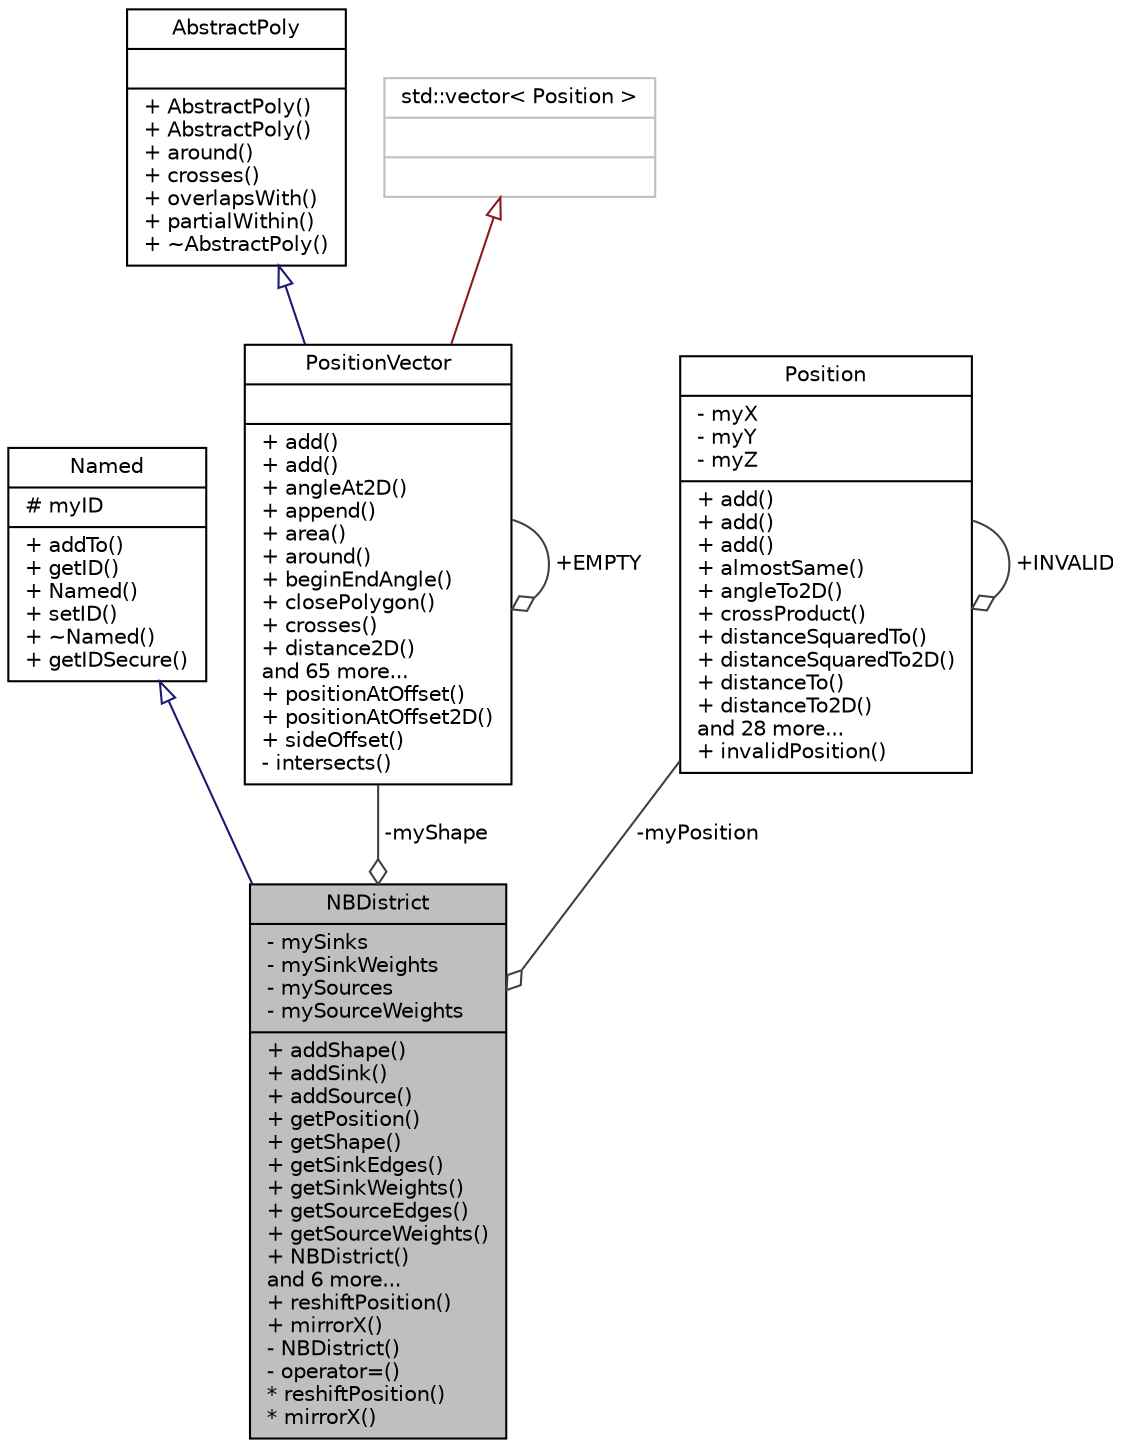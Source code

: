 digraph "NBDistrict"
{
  edge [fontname="Helvetica",fontsize="10",labelfontname="Helvetica",labelfontsize="10"];
  node [fontname="Helvetica",fontsize="10",shape=record];
  Node2 [label="{NBDistrict\n|- mySinks\l- mySinkWeights\l- mySources\l- mySourceWeights\l|+ addShape()\l+ addSink()\l+ addSource()\l+ getPosition()\l+ getShape()\l+ getSinkEdges()\l+ getSinkWeights()\l+ getSourceEdges()\l+ getSourceWeights()\l+ NBDistrict()\land 6 more...\l+ reshiftPosition()\l+ mirrorX()\l- NBDistrict()\l- operator=()\l* reshiftPosition()\l* mirrorX()\l}",height=0.2,width=0.4,color="black", fillcolor="grey75", style="filled", fontcolor="black"];
  Node3 -> Node2 [dir="back",color="midnightblue",fontsize="10",style="solid",arrowtail="onormal",fontname="Helvetica"];
  Node3 [label="{Named\n|# myID\l|+ addTo()\l+ getID()\l+ Named()\l+ setID()\l+ ~Named()\l+ getIDSecure()\l}",height=0.2,width=0.4,color="black", fillcolor="white", style="filled",URL="$d5/dbf/class_named.html",tooltip="Base class for objects which have an id. "];
  Node4 -> Node2 [color="grey25",fontsize="10",style="solid",label=" -myShape" ,arrowhead="odiamond",fontname="Helvetica"];
  Node4 [label="{PositionVector\n||+ add()\l+ add()\l+ angleAt2D()\l+ append()\l+ area()\l+ around()\l+ beginEndAngle()\l+ closePolygon()\l+ crosses()\l+ distance2D()\land 65 more...\l+ positionAtOffset()\l+ positionAtOffset2D()\l+ sideOffset()\l- intersects()\l}",height=0.2,width=0.4,color="black", fillcolor="white", style="filled",URL="$da/d56/class_position_vector.html",tooltip="A list of positions. "];
  Node5 -> Node4 [dir="back",color="midnightblue",fontsize="10",style="solid",arrowtail="onormal",fontname="Helvetica"];
  Node5 [label="{AbstractPoly\n||+ AbstractPoly()\l+ AbstractPoly()\l+ around()\l+ crosses()\l+ overlapsWith()\l+ partialWithin()\l+ ~AbstractPoly()\l}",height=0.2,width=0.4,color="black", fillcolor="white", style="filled",URL="$de/d1a/class_abstract_poly.html"];
  Node6 -> Node4 [dir="back",color="firebrick4",fontsize="10",style="solid",arrowtail="onormal",fontname="Helvetica"];
  Node6 [label="{std::vector\< Position \>\n||}",height=0.2,width=0.4,color="grey75", fillcolor="white", style="filled"];
  Node4 -> Node4 [color="grey25",fontsize="10",style="solid",label=" +EMPTY" ,arrowhead="odiamond",fontname="Helvetica"];
  Node7 -> Node2 [color="grey25",fontsize="10",style="solid",label=" -myPosition" ,arrowhead="odiamond",fontname="Helvetica"];
  Node7 [label="{Position\n|- myX\l- myY\l- myZ\l|+ add()\l+ add()\l+ add()\l+ almostSame()\l+ angleTo2D()\l+ crossProduct()\l+ distanceSquaredTo()\l+ distanceSquaredTo2D()\l+ distanceTo()\l+ distanceTo2D()\land 28 more...\l+ invalidPosition()\l}",height=0.2,width=0.4,color="black", fillcolor="white", style="filled",URL="$d7/d3b/class_position.html",tooltip="A point in 2D or 3D with translation and scaling methods. "];
  Node7 -> Node7 [color="grey25",fontsize="10",style="solid",label=" +INVALID" ,arrowhead="odiamond",fontname="Helvetica"];
}
